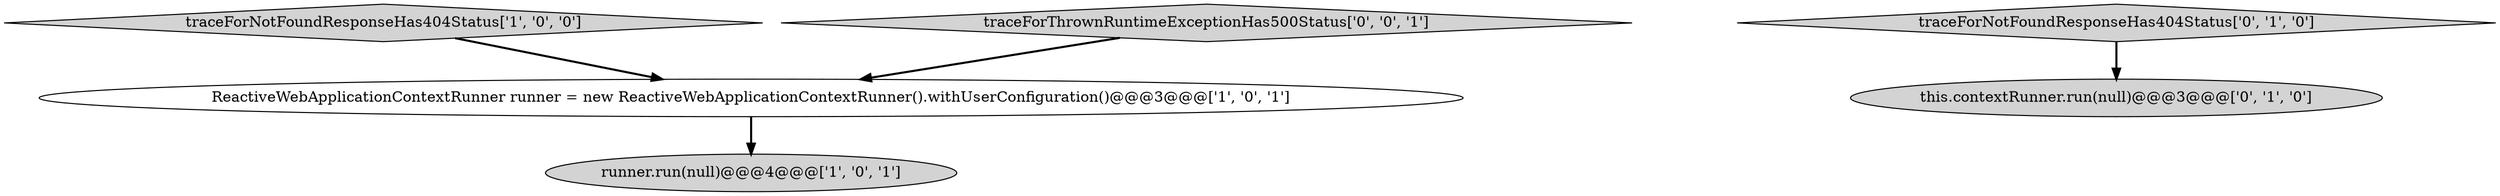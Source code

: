 digraph {
2 [style = filled, label = "ReactiveWebApplicationContextRunner runner = new ReactiveWebApplicationContextRunner().withUserConfiguration()@@@3@@@['1', '0', '1']", fillcolor = white, shape = ellipse image = "AAA0AAABBB1BBB"];
0 [style = filled, label = "traceForNotFoundResponseHas404Status['1', '0', '0']", fillcolor = lightgray, shape = diamond image = "AAA0AAABBB1BBB"];
3 [style = filled, label = "this.contextRunner.run(null)@@@3@@@['0', '1', '0']", fillcolor = lightgray, shape = ellipse image = "AAA0AAABBB2BBB"];
5 [style = filled, label = "traceForThrownRuntimeExceptionHas500Status['0', '0', '1']", fillcolor = lightgray, shape = diamond image = "AAA0AAABBB3BBB"];
1 [style = filled, label = "runner.run(null)@@@4@@@['1', '0', '1']", fillcolor = lightgray, shape = ellipse image = "AAA0AAABBB1BBB"];
4 [style = filled, label = "traceForNotFoundResponseHas404Status['0', '1', '0']", fillcolor = lightgray, shape = diamond image = "AAA0AAABBB2BBB"];
4->3 [style = bold, label=""];
0->2 [style = bold, label=""];
5->2 [style = bold, label=""];
2->1 [style = bold, label=""];
}
